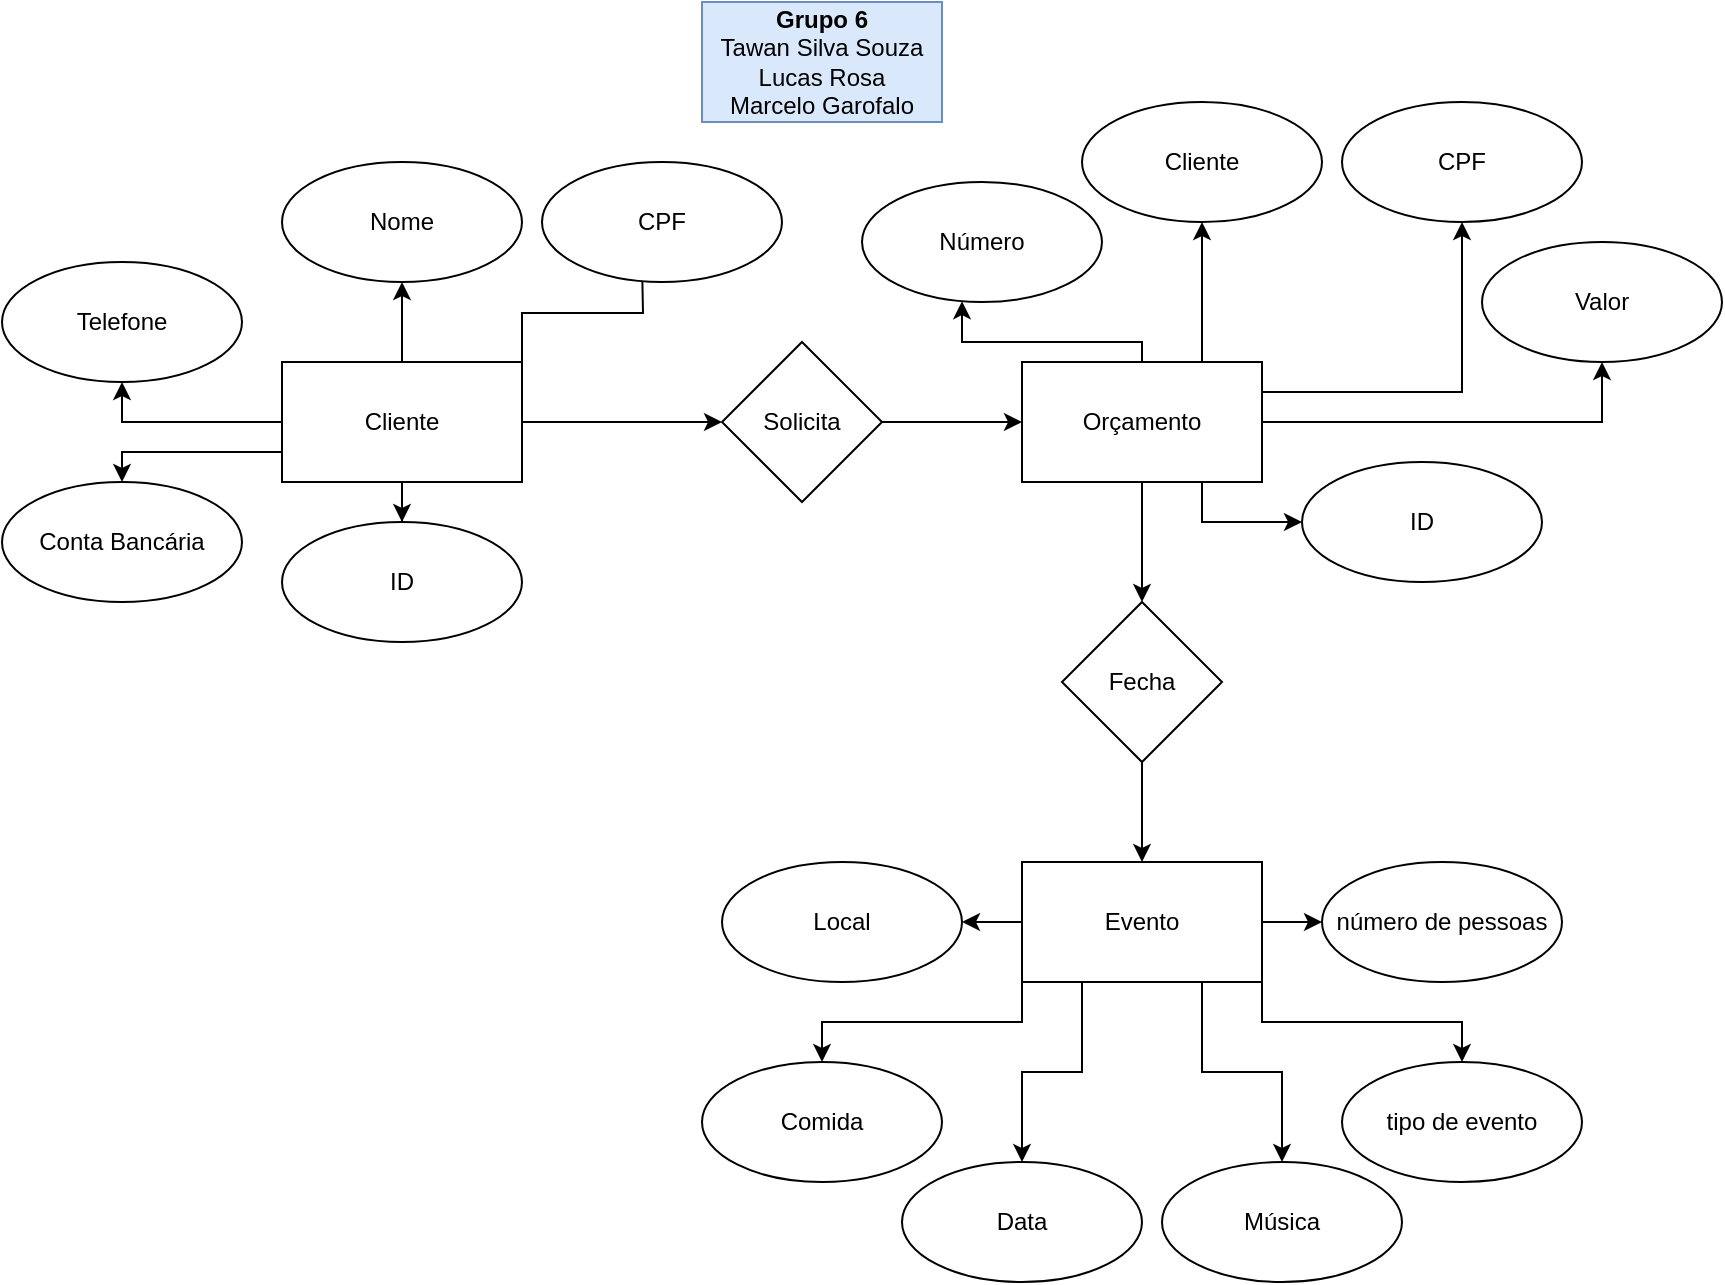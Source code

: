 <mxfile version="15.5.6" type="google"><diagram id="N_fnuuY_ZYkSe1Z6FEp5" name="Page-1"><mxGraphModel dx="1987" dy="1619" grid="1" gridSize="10" guides="1" tooltips="1" connect="1" arrows="1" fold="1" page="1" pageScale="1" pageWidth="827" pageHeight="1169" math="0" shadow="0"><root><mxCell id="0"/><mxCell id="1" parent="0"/><mxCell id="6mFXsIT5cTsMELs07Gzc-5" value="" style="edgeStyle=orthogonalEdgeStyle;rounded=0;orthogonalLoop=1;jettySize=auto;html=1;" edge="1" parent="1" source="6mFXsIT5cTsMELs07Gzc-3" target="6mFXsIT5cTsMELs07Gzc-4"><mxGeometry relative="1" as="geometry"/></mxCell><mxCell id="6mFXsIT5cTsMELs07Gzc-7" value="" style="edgeStyle=orthogonalEdgeStyle;rounded=0;orthogonalLoop=1;jettySize=auto;html=1;entryX=0.5;entryY=1;entryDx=0;entryDy=0;" edge="1" parent="1" source="6mFXsIT5cTsMELs07Gzc-3" target="6mFXsIT5cTsMELs07Gzc-6"><mxGeometry relative="1" as="geometry"/></mxCell><mxCell id="6mFXsIT5cTsMELs07Gzc-12" style="edgeStyle=orthogonalEdgeStyle;rounded=0;orthogonalLoop=1;jettySize=auto;html=1;entryX=0;entryY=0.5;entryDx=0;entryDy=0;" edge="1" parent="1" source="6mFXsIT5cTsMELs07Gzc-3" target="6mFXsIT5cTsMELs07Gzc-40"><mxGeometry relative="1" as="geometry"><mxPoint x="220" y="120" as="targetPoint"/></mxGeometry></mxCell><mxCell id="6mFXsIT5cTsMELs07Gzc-20" style="edgeStyle=orthogonalEdgeStyle;rounded=0;orthogonalLoop=1;jettySize=auto;html=1;exitX=1;exitY=0;exitDx=0;exitDy=0;" edge="1" parent="1" source="6mFXsIT5cTsMELs07Gzc-3"><mxGeometry relative="1" as="geometry"><mxPoint x="200" y="40" as="targetPoint"/></mxGeometry></mxCell><mxCell id="6mFXsIT5cTsMELs07Gzc-44" value="" style="edgeStyle=orthogonalEdgeStyle;rounded=0;orthogonalLoop=1;jettySize=auto;html=1;" edge="1" parent="1" source="6mFXsIT5cTsMELs07Gzc-3" target="6mFXsIT5cTsMELs07Gzc-43"><mxGeometry relative="1" as="geometry"/></mxCell><mxCell id="6mFXsIT5cTsMELs07Gzc-47" style="edgeStyle=orthogonalEdgeStyle;rounded=0;orthogonalLoop=1;jettySize=auto;html=1;exitX=0;exitY=0.75;exitDx=0;exitDy=0;entryX=0.5;entryY=0;entryDx=0;entryDy=0;" edge="1" parent="1" source="6mFXsIT5cTsMELs07Gzc-3" target="6mFXsIT5cTsMELs07Gzc-39"><mxGeometry relative="1" as="geometry"><Array as="points"><mxPoint x="-60" y="135"/></Array></mxGeometry></mxCell><mxCell id="6mFXsIT5cTsMELs07Gzc-3" value="Cliente" style="rounded=0;whiteSpace=wrap;html=1;" vertex="1" parent="1"><mxGeometry x="20" y="90" width="120" height="60" as="geometry"/></mxCell><mxCell id="6mFXsIT5cTsMELs07Gzc-4" value="Nome" style="ellipse;whiteSpace=wrap;html=1;rounded=0;" vertex="1" parent="1"><mxGeometry x="20" y="-10" width="120" height="60" as="geometry"/></mxCell><mxCell id="6mFXsIT5cTsMELs07Gzc-6" value="Telefone" style="ellipse;whiteSpace=wrap;html=1;rounded=0;" vertex="1" parent="1"><mxGeometry x="-120" y="40" width="120" height="60" as="geometry"/></mxCell><mxCell id="6mFXsIT5cTsMELs07Gzc-14" value="" style="edgeStyle=orthogonalEdgeStyle;rounded=0;orthogonalLoop=1;jettySize=auto;html=1;" edge="1" parent="1" source="6mFXsIT5cTsMELs07Gzc-11" target="6mFXsIT5cTsMELs07Gzc-13"><mxGeometry relative="1" as="geometry"><Array as="points"><mxPoint x="450" y="80"/><mxPoint x="360" y="80"/></Array></mxGeometry></mxCell><mxCell id="6mFXsIT5cTsMELs07Gzc-15" style="edgeStyle=orthogonalEdgeStyle;rounded=0;orthogonalLoop=1;jettySize=auto;html=1;exitX=0.75;exitY=0;exitDx=0;exitDy=0;" edge="1" parent="1" source="6mFXsIT5cTsMELs07Gzc-11" target="6mFXsIT5cTsMELs07Gzc-16"><mxGeometry relative="1" as="geometry"><mxPoint x="710" y="-50" as="targetPoint"/></mxGeometry></mxCell><mxCell id="6mFXsIT5cTsMELs07Gzc-19" style="edgeStyle=orthogonalEdgeStyle;rounded=0;orthogonalLoop=1;jettySize=auto;html=1;exitX=1;exitY=0.25;exitDx=0;exitDy=0;" edge="1" parent="1" source="6mFXsIT5cTsMELs07Gzc-11" target="6mFXsIT5cTsMELs07Gzc-17"><mxGeometry relative="1" as="geometry"/></mxCell><mxCell id="6mFXsIT5cTsMELs07Gzc-42" style="edgeStyle=orthogonalEdgeStyle;rounded=0;orthogonalLoop=1;jettySize=auto;html=1;exitX=1;exitY=0.5;exitDx=0;exitDy=0;entryX=0.5;entryY=1;entryDx=0;entryDy=0;" edge="1" parent="1" source="6mFXsIT5cTsMELs07Gzc-11" target="6mFXsIT5cTsMELs07Gzc-23"><mxGeometry relative="1" as="geometry"/></mxCell><mxCell id="6mFXsIT5cTsMELs07Gzc-49" style="edgeStyle=orthogonalEdgeStyle;rounded=0;orthogonalLoop=1;jettySize=auto;html=1;exitX=0.75;exitY=1;exitDx=0;exitDy=0;entryX=0;entryY=0.5;entryDx=0;entryDy=0;" edge="1" parent="1" source="6mFXsIT5cTsMELs07Gzc-11" target="6mFXsIT5cTsMELs07Gzc-45"><mxGeometry relative="1" as="geometry"/></mxCell><mxCell id="6mFXsIT5cTsMELs07Gzc-51" value="" style="edgeStyle=orthogonalEdgeStyle;rounded=0;orthogonalLoop=1;jettySize=auto;html=1;" edge="1" parent="1" source="6mFXsIT5cTsMELs07Gzc-11" target="6mFXsIT5cTsMELs07Gzc-50"><mxGeometry relative="1" as="geometry"/></mxCell><mxCell id="6mFXsIT5cTsMELs07Gzc-11" value="Orçamento" style="rounded=0;whiteSpace=wrap;html=1;" vertex="1" parent="1"><mxGeometry x="390" y="90" width="120" height="60" as="geometry"/></mxCell><mxCell id="6mFXsIT5cTsMELs07Gzc-13" value="Número" style="ellipse;whiteSpace=wrap;html=1;rounded=0;" vertex="1" parent="1"><mxGeometry x="310" width="120" height="60" as="geometry"/></mxCell><mxCell id="6mFXsIT5cTsMELs07Gzc-16" value="Cliente" style="ellipse;whiteSpace=wrap;html=1;rounded=0;" vertex="1" parent="1"><mxGeometry x="420" y="-40" width="120" height="60" as="geometry"/></mxCell><mxCell id="6mFXsIT5cTsMELs07Gzc-17" value="CPF" style="ellipse;whiteSpace=wrap;html=1;rounded=0;" vertex="1" parent="1"><mxGeometry x="550" y="-40" width="120" height="60" as="geometry"/></mxCell><mxCell id="6mFXsIT5cTsMELs07Gzc-21" value="CPF" style="ellipse;whiteSpace=wrap;html=1;rounded=0;" vertex="1" parent="1"><mxGeometry x="150" y="-10" width="120" height="60" as="geometry"/></mxCell><mxCell id="6mFXsIT5cTsMELs07Gzc-23" value="Valor" style="ellipse;whiteSpace=wrap;html=1;rounded=0;" vertex="1" parent="1"><mxGeometry x="620" y="30" width="120" height="60" as="geometry"/></mxCell><mxCell id="6mFXsIT5cTsMELs07Gzc-27" value="" style="edgeStyle=orthogonalEdgeStyle;rounded=0;orthogonalLoop=1;jettySize=auto;html=1;" edge="1" parent="1" source="6mFXsIT5cTsMELs07Gzc-24" target="6mFXsIT5cTsMELs07Gzc-26"><mxGeometry relative="1" as="geometry"/></mxCell><mxCell id="6mFXsIT5cTsMELs07Gzc-28" style="edgeStyle=orthogonalEdgeStyle;rounded=0;orthogonalLoop=1;jettySize=auto;html=1;exitX=1;exitY=1;exitDx=0;exitDy=0;entryX=0.5;entryY=0;entryDx=0;entryDy=0;" edge="1" parent="1" source="6mFXsIT5cTsMELs07Gzc-24" target="6mFXsIT5cTsMELs07Gzc-29"><mxGeometry relative="1" as="geometry"><mxPoint x="610" y="460" as="targetPoint"/></mxGeometry></mxCell><mxCell id="6mFXsIT5cTsMELs07Gzc-34" style="edgeStyle=orthogonalEdgeStyle;rounded=0;orthogonalLoop=1;jettySize=auto;html=1;exitX=0;exitY=0.5;exitDx=0;exitDy=0;" edge="1" parent="1" source="6mFXsIT5cTsMELs07Gzc-24" target="6mFXsIT5cTsMELs07Gzc-31"><mxGeometry relative="1" as="geometry"/></mxCell><mxCell id="6mFXsIT5cTsMELs07Gzc-35" style="edgeStyle=orthogonalEdgeStyle;rounded=0;orthogonalLoop=1;jettySize=auto;html=1;exitX=0;exitY=1;exitDx=0;exitDy=0;" edge="1" parent="1" source="6mFXsIT5cTsMELs07Gzc-24" target="6mFXsIT5cTsMELs07Gzc-32"><mxGeometry relative="1" as="geometry"/></mxCell><mxCell id="6mFXsIT5cTsMELs07Gzc-36" style="edgeStyle=orthogonalEdgeStyle;rounded=0;orthogonalLoop=1;jettySize=auto;html=1;exitX=0.25;exitY=1;exitDx=0;exitDy=0;entryX=0.5;entryY=0;entryDx=0;entryDy=0;" edge="1" parent="1" source="6mFXsIT5cTsMELs07Gzc-24" target="6mFXsIT5cTsMELs07Gzc-30"><mxGeometry relative="1" as="geometry"/></mxCell><mxCell id="6mFXsIT5cTsMELs07Gzc-38" style="edgeStyle=orthogonalEdgeStyle;rounded=0;orthogonalLoop=1;jettySize=auto;html=1;exitX=0.75;exitY=1;exitDx=0;exitDy=0;entryX=0.5;entryY=0;entryDx=0;entryDy=0;" edge="1" parent="1" source="6mFXsIT5cTsMELs07Gzc-24" target="6mFXsIT5cTsMELs07Gzc-33"><mxGeometry relative="1" as="geometry"/></mxCell><mxCell id="6mFXsIT5cTsMELs07Gzc-24" value="Evento" style="rounded=0;whiteSpace=wrap;html=1;" vertex="1" parent="1"><mxGeometry x="390" y="340" width="120" height="60" as="geometry"/></mxCell><mxCell id="6mFXsIT5cTsMELs07Gzc-26" value="número de pessoas" style="ellipse;whiteSpace=wrap;html=1;rounded=0;" vertex="1" parent="1"><mxGeometry x="540" y="340" width="120" height="60" as="geometry"/></mxCell><mxCell id="6mFXsIT5cTsMELs07Gzc-29" value="tipo de evento" style="ellipse;whiteSpace=wrap;html=1;rounded=0;" vertex="1" parent="1"><mxGeometry x="550" y="440" width="120" height="60" as="geometry"/></mxCell><mxCell id="6mFXsIT5cTsMELs07Gzc-30" value="Data" style="ellipse;whiteSpace=wrap;html=1;rounded=0;" vertex="1" parent="1"><mxGeometry x="330" y="490" width="120" height="60" as="geometry"/></mxCell><mxCell id="6mFXsIT5cTsMELs07Gzc-31" value="Local" style="ellipse;whiteSpace=wrap;html=1;rounded=0;" vertex="1" parent="1"><mxGeometry x="240" y="340" width="120" height="60" as="geometry"/></mxCell><mxCell id="6mFXsIT5cTsMELs07Gzc-32" value="Comida" style="ellipse;whiteSpace=wrap;html=1;rounded=0;" vertex="1" parent="1"><mxGeometry x="230" y="440" width="120" height="60" as="geometry"/></mxCell><mxCell id="6mFXsIT5cTsMELs07Gzc-33" value="Música" style="ellipse;whiteSpace=wrap;html=1;rounded=0;" vertex="1" parent="1"><mxGeometry x="460" y="490" width="120" height="60" as="geometry"/></mxCell><mxCell id="6mFXsIT5cTsMELs07Gzc-39" value="Conta Bancária" style="ellipse;whiteSpace=wrap;html=1;rounded=0;" vertex="1" parent="1"><mxGeometry x="-120" y="150" width="120" height="60" as="geometry"/></mxCell><mxCell id="6mFXsIT5cTsMELs07Gzc-41" style="edgeStyle=orthogonalEdgeStyle;rounded=0;orthogonalLoop=1;jettySize=auto;html=1;entryX=0;entryY=0.5;entryDx=0;entryDy=0;" edge="1" parent="1" source="6mFXsIT5cTsMELs07Gzc-40" target="6mFXsIT5cTsMELs07Gzc-11"><mxGeometry relative="1" as="geometry"/></mxCell><mxCell id="6mFXsIT5cTsMELs07Gzc-40" value="Solicita" style="rhombus;whiteSpace=wrap;html=1;" vertex="1" parent="1"><mxGeometry x="240" y="80" width="80" height="80" as="geometry"/></mxCell><mxCell id="6mFXsIT5cTsMELs07Gzc-43" value="ID" style="ellipse;whiteSpace=wrap;html=1;rounded=0;" vertex="1" parent="1"><mxGeometry x="20" y="170" width="120" height="60" as="geometry"/></mxCell><mxCell id="6mFXsIT5cTsMELs07Gzc-45" value="ID" style="ellipse;whiteSpace=wrap;html=1;rounded=0;" vertex="1" parent="1"><mxGeometry x="530" y="140" width="120" height="60" as="geometry"/></mxCell><mxCell id="6mFXsIT5cTsMELs07Gzc-52" value="" style="edgeStyle=orthogonalEdgeStyle;rounded=0;orthogonalLoop=1;jettySize=auto;html=1;" edge="1" parent="1" source="6mFXsIT5cTsMELs07Gzc-50" target="6mFXsIT5cTsMELs07Gzc-24"><mxGeometry relative="1" as="geometry"/></mxCell><mxCell id="6mFXsIT5cTsMELs07Gzc-50" value="Fecha" style="rhombus;whiteSpace=wrap;html=1;rounded=0;" vertex="1" parent="1"><mxGeometry x="410" y="210" width="80" height="80" as="geometry"/></mxCell><mxCell id="6mFXsIT5cTsMELs07Gzc-54" value="&lt;b&gt;Grupo 6&lt;br&gt;&lt;/b&gt;Tawan Silva Souza&lt;br&gt;Lucas Rosa&lt;br&gt;Marcelo Garofalo" style="rounded=0;whiteSpace=wrap;html=1;fillColor=#dae8fc;strokeColor=#6c8ebf;" vertex="1" parent="1"><mxGeometry x="230" y="-90" width="120" height="60" as="geometry"/></mxCell></root></mxGraphModel></diagram></mxfile>